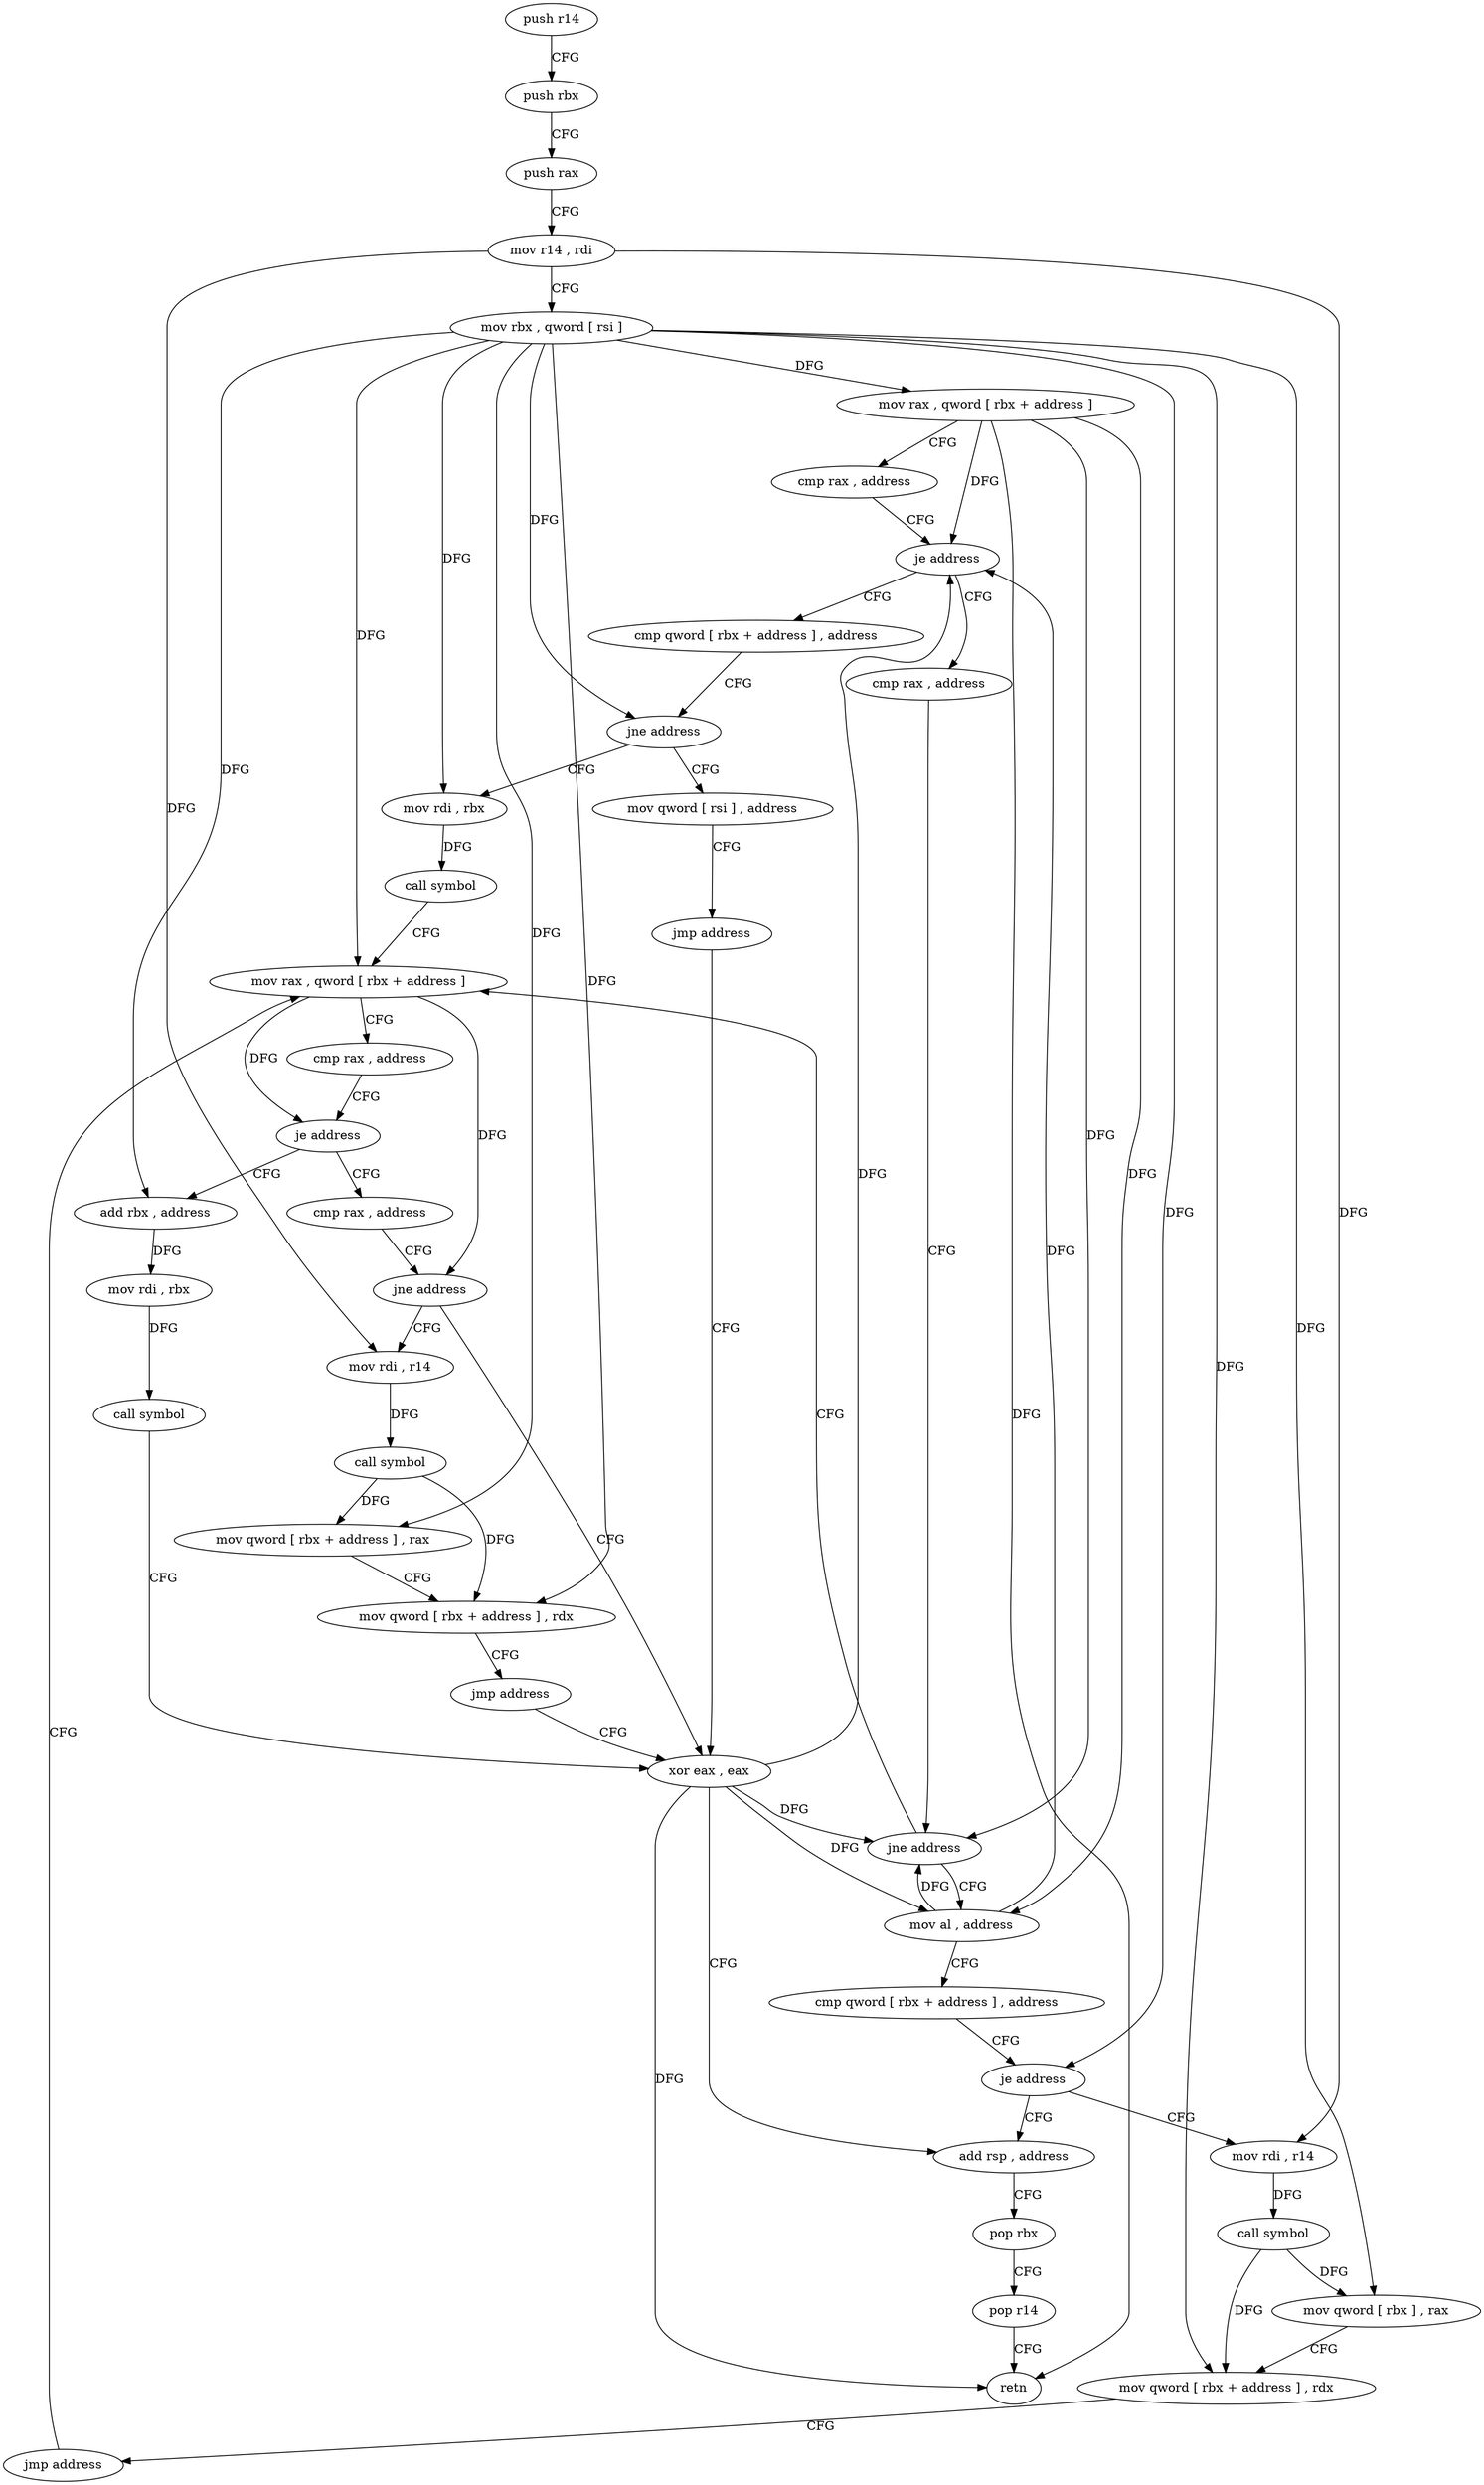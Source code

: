 digraph "func" {
"4258192" [label = "push r14" ]
"4258194" [label = "push rbx" ]
"4258195" [label = "push rax" ]
"4258196" [label = "mov r14 , rdi" ]
"4258199" [label = "mov rbx , qword [ rsi ]" ]
"4258202" [label = "mov rax , qword [ rbx + address ]" ]
"4258206" [label = "cmp rax , address" ]
"4258212" [label = "je address" ]
"4258251" [label = "cmp qword [ rbx + address ] , address" ]
"4258214" [label = "cmp rax , address" ]
"4258259" [label = "jne address" ]
"4258270" [label = "mov rdi , rbx" ]
"4258261" [label = "mov qword [ rsi ] , address" ]
"4258220" [label = "jne address" ]
"4258278" [label = "mov rax , qword [ rbx + address ]" ]
"4258222" [label = "mov al , address" ]
"4258273" [label = "call symbol" ]
"4258268" [label = "jmp address" ]
"4258328" [label = "xor eax , eax" ]
"4258282" [label = "cmp rax , address" ]
"4258288" [label = "je address" ]
"4258316" [label = "add rbx , address" ]
"4258290" [label = "cmp rax , address" ]
"4258224" [label = "cmp qword [ rbx + address ] , address" ]
"4258232" [label = "je address" ]
"4258330" [label = "add rsp , address" ]
"4258234" [label = "mov rdi , r14" ]
"4258320" [label = "mov rdi , rbx" ]
"4258323" [label = "call symbol" ]
"4258296" [label = "jne address" ]
"4258298" [label = "mov rdi , r14" ]
"4258334" [label = "pop rbx" ]
"4258335" [label = "pop r14" ]
"4258337" [label = "retn" ]
"4258237" [label = "call symbol" ]
"4258242" [label = "mov qword [ rbx ] , rax" ]
"4258245" [label = "mov qword [ rbx + address ] , rdx" ]
"4258249" [label = "jmp address" ]
"4258301" [label = "call symbol" ]
"4258306" [label = "mov qword [ rbx + address ] , rax" ]
"4258310" [label = "mov qword [ rbx + address ] , rdx" ]
"4258314" [label = "jmp address" ]
"4258192" -> "4258194" [ label = "CFG" ]
"4258194" -> "4258195" [ label = "CFG" ]
"4258195" -> "4258196" [ label = "CFG" ]
"4258196" -> "4258199" [ label = "CFG" ]
"4258196" -> "4258234" [ label = "DFG" ]
"4258196" -> "4258298" [ label = "DFG" ]
"4258199" -> "4258202" [ label = "DFG" ]
"4258199" -> "4258259" [ label = "DFG" ]
"4258199" -> "4258270" [ label = "DFG" ]
"4258199" -> "4258278" [ label = "DFG" ]
"4258199" -> "4258232" [ label = "DFG" ]
"4258199" -> "4258316" [ label = "DFG" ]
"4258199" -> "4258242" [ label = "DFG" ]
"4258199" -> "4258245" [ label = "DFG" ]
"4258199" -> "4258306" [ label = "DFG" ]
"4258199" -> "4258310" [ label = "DFG" ]
"4258202" -> "4258206" [ label = "CFG" ]
"4258202" -> "4258212" [ label = "DFG" ]
"4258202" -> "4258220" [ label = "DFG" ]
"4258202" -> "4258222" [ label = "DFG" ]
"4258202" -> "4258337" [ label = "DFG" ]
"4258206" -> "4258212" [ label = "CFG" ]
"4258212" -> "4258251" [ label = "CFG" ]
"4258212" -> "4258214" [ label = "CFG" ]
"4258251" -> "4258259" [ label = "CFG" ]
"4258214" -> "4258220" [ label = "CFG" ]
"4258259" -> "4258270" [ label = "CFG" ]
"4258259" -> "4258261" [ label = "CFG" ]
"4258270" -> "4258273" [ label = "DFG" ]
"4258261" -> "4258268" [ label = "CFG" ]
"4258220" -> "4258278" [ label = "CFG" ]
"4258220" -> "4258222" [ label = "CFG" ]
"4258278" -> "4258282" [ label = "CFG" ]
"4258278" -> "4258288" [ label = "DFG" ]
"4258278" -> "4258296" [ label = "DFG" ]
"4258222" -> "4258224" [ label = "CFG" ]
"4258222" -> "4258212" [ label = "DFG" ]
"4258222" -> "4258220" [ label = "DFG" ]
"4258273" -> "4258278" [ label = "CFG" ]
"4258268" -> "4258328" [ label = "CFG" ]
"4258328" -> "4258330" [ label = "CFG" ]
"4258328" -> "4258212" [ label = "DFG" ]
"4258328" -> "4258220" [ label = "DFG" ]
"4258328" -> "4258222" [ label = "DFG" ]
"4258328" -> "4258337" [ label = "DFG" ]
"4258282" -> "4258288" [ label = "CFG" ]
"4258288" -> "4258316" [ label = "CFG" ]
"4258288" -> "4258290" [ label = "CFG" ]
"4258316" -> "4258320" [ label = "DFG" ]
"4258290" -> "4258296" [ label = "CFG" ]
"4258224" -> "4258232" [ label = "CFG" ]
"4258232" -> "4258330" [ label = "CFG" ]
"4258232" -> "4258234" [ label = "CFG" ]
"4258330" -> "4258334" [ label = "CFG" ]
"4258234" -> "4258237" [ label = "DFG" ]
"4258320" -> "4258323" [ label = "DFG" ]
"4258323" -> "4258328" [ label = "CFG" ]
"4258296" -> "4258328" [ label = "CFG" ]
"4258296" -> "4258298" [ label = "CFG" ]
"4258298" -> "4258301" [ label = "DFG" ]
"4258334" -> "4258335" [ label = "CFG" ]
"4258335" -> "4258337" [ label = "CFG" ]
"4258237" -> "4258242" [ label = "DFG" ]
"4258237" -> "4258245" [ label = "DFG" ]
"4258242" -> "4258245" [ label = "CFG" ]
"4258245" -> "4258249" [ label = "CFG" ]
"4258249" -> "4258278" [ label = "CFG" ]
"4258301" -> "4258306" [ label = "DFG" ]
"4258301" -> "4258310" [ label = "DFG" ]
"4258306" -> "4258310" [ label = "CFG" ]
"4258310" -> "4258314" [ label = "CFG" ]
"4258314" -> "4258328" [ label = "CFG" ]
}
